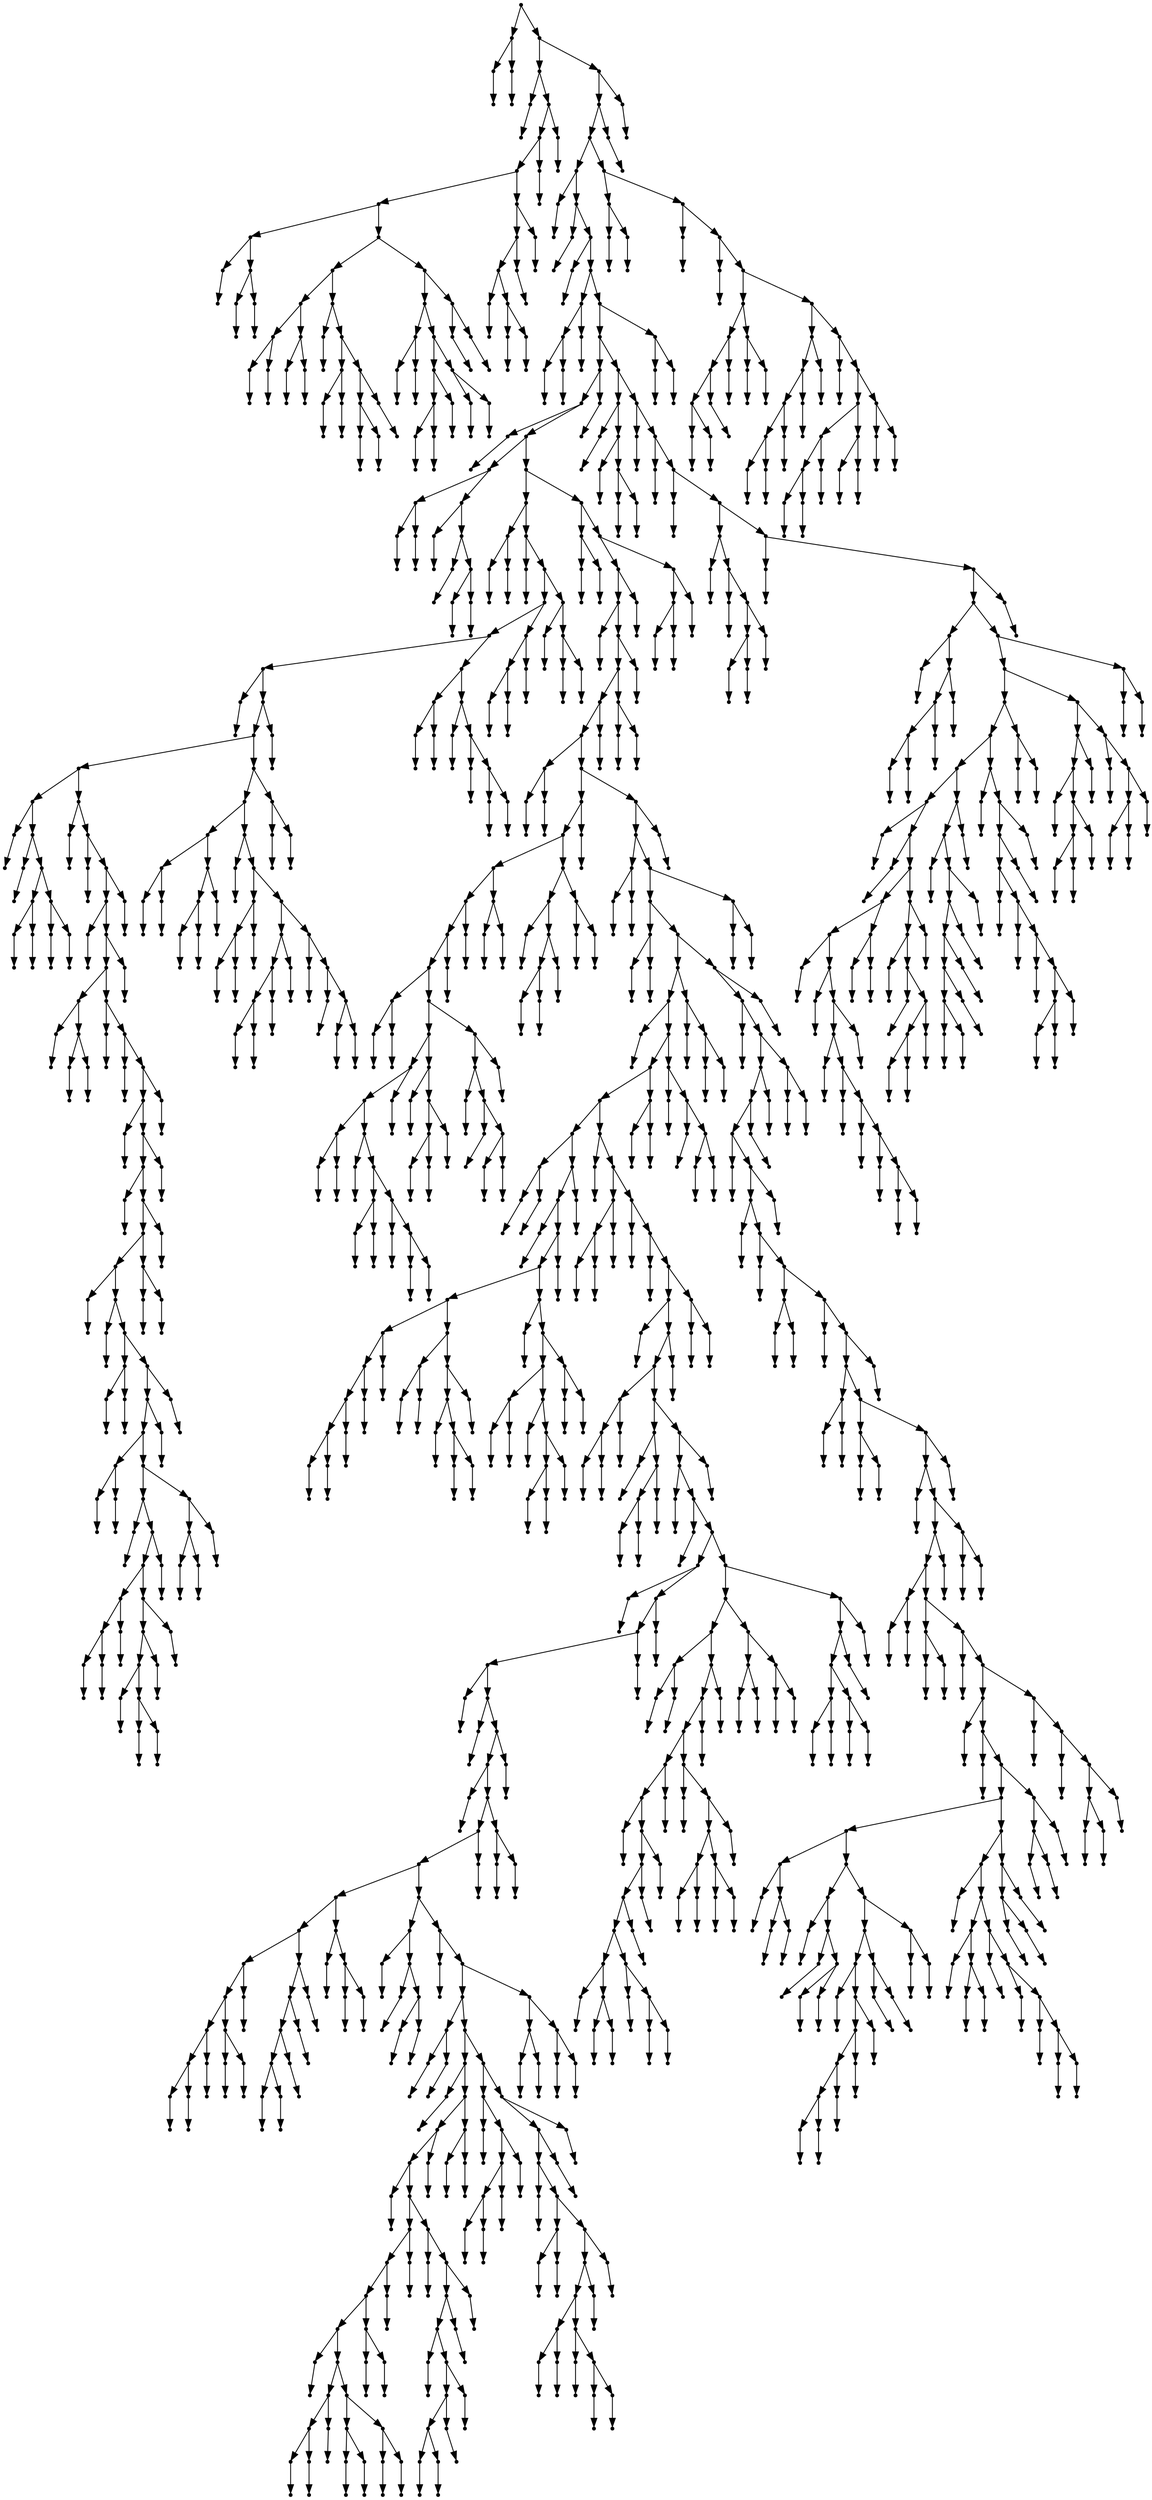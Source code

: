 digraph {
  1504 [shape=point];
  4 [shape=point];
  1 [shape=point];
  0 [shape=point];
  3 [shape=point];
  2 [shape=point];
  1503 [shape=point];
  93 [shape=point];
  6 [shape=point];
  5 [shape=point];
  92 [shape=point];
  89 [shape=point];
  86 [shape=point];
  71 [shape=point];
  14 [shape=point];
  8 [shape=point];
  7 [shape=point];
  13 [shape=point];
  10 [shape=point];
  9 [shape=point];
  12 [shape=point];
  11 [shape=point];
  70 [shape=point];
  43 [shape=point];
  25 [shape=point];
  19 [shape=point];
  16 [shape=point];
  15 [shape=point];
  18 [shape=point];
  17 [shape=point];
  24 [shape=point];
  21 [shape=point];
  20 [shape=point];
  23 [shape=point];
  22 [shape=point];
  42 [shape=point];
  27 [shape=point];
  26 [shape=point];
  41 [shape=point];
  32 [shape=point];
  29 [shape=point];
  28 [shape=point];
  31 [shape=point];
  30 [shape=point];
  40 [shape=point];
  37 [shape=point];
  34 [shape=point];
  33 [shape=point];
  36 [shape=point];
  35 [shape=point];
  39 [shape=point];
  38 [shape=point];
  69 [shape=point];
  63 [shape=point];
  48 [shape=point];
  45 [shape=point];
  44 [shape=point];
  47 [shape=point];
  46 [shape=point];
  62 [shape=point];
  56 [shape=point];
  53 [shape=point];
  50 [shape=point];
  49 [shape=point];
  52 [shape=point];
  51 [shape=point];
  55 [shape=point];
  54 [shape=point];
  61 [shape=point];
  58 [shape=point];
  57 [shape=point];
  60 [shape=point];
  59 [shape=point];
  68 [shape=point];
  65 [shape=point];
  64 [shape=point];
  67 [shape=point];
  66 [shape=point];
  85 [shape=point];
  82 [shape=point];
  79 [shape=point];
  73 [shape=point];
  72 [shape=point];
  78 [shape=point];
  75 [shape=point];
  74 [shape=point];
  77 [shape=point];
  76 [shape=point];
  81 [shape=point];
  80 [shape=point];
  84 [shape=point];
  83 [shape=point];
  88 [shape=point];
  87 [shape=point];
  91 [shape=point];
  90 [shape=point];
  1502 [shape=point];
  1499 [shape=point];
  1496 [shape=point];
  1427 [shape=point];
  95 [shape=point];
  94 [shape=point];
  1426 [shape=point];
  97 [shape=point];
  96 [shape=point];
  1425 [shape=point];
  99 [shape=point];
  98 [shape=point];
  1424 [shape=point];
  107 [shape=point];
  104 [shape=point];
  101 [shape=point];
  100 [shape=point];
  103 [shape=point];
  102 [shape=point];
  106 [shape=point];
  105 [shape=point];
  1423 [shape=point];
  1417 [shape=point];
  1213 [shape=point];
  1210 [shape=point];
  109 [shape=point];
  108 [shape=point];
  1209 [shape=point];
  126 [shape=point];
  114 [shape=point];
  111 [shape=point];
  110 [shape=point];
  113 [shape=point];
  112 [shape=point];
  125 [shape=point];
  116 [shape=point];
  115 [shape=point];
  124 [shape=point];
  118 [shape=point];
  117 [shape=point];
  123 [shape=point];
  120 [shape=point];
  119 [shape=point];
  122 [shape=point];
  121 [shape=point];
  1208 [shape=point];
  365 [shape=point];
  131 [shape=point];
  128 [shape=point];
  127 [shape=point];
  130 [shape=point];
  129 [shape=point];
  364 [shape=point];
  133 [shape=point];
  132 [shape=point];
  363 [shape=point];
  354 [shape=point];
  345 [shape=point];
  327 [shape=point];
  135 [shape=point];
  134 [shape=point];
  326 [shape=point];
  323 [shape=point];
  266 [shape=point];
  152 [shape=point];
  137 [shape=point];
  136 [shape=point];
  151 [shape=point];
  139 [shape=point];
  138 [shape=point];
  150 [shape=point];
  144 [shape=point];
  141 [shape=point];
  140 [shape=point];
  143 [shape=point];
  142 [shape=point];
  149 [shape=point];
  146 [shape=point];
  145 [shape=point];
  148 [shape=point];
  147 [shape=point];
  265 [shape=point];
  154 [shape=point];
  153 [shape=point];
  264 [shape=point];
  156 [shape=point];
  155 [shape=point];
  263 [shape=point];
  260 [shape=point];
  158 [shape=point];
  157 [shape=point];
  259 [shape=point];
  256 [shape=point];
  166 [shape=point];
  160 [shape=point];
  159 [shape=point];
  165 [shape=point];
  162 [shape=point];
  161 [shape=point];
  164 [shape=point];
  163 [shape=point];
  255 [shape=point];
  168 [shape=point];
  167 [shape=point];
  254 [shape=point];
  170 [shape=point];
  169 [shape=point];
  253 [shape=point];
  250 [shape=point];
  172 [shape=point];
  171 [shape=point];
  249 [shape=point];
  246 [shape=point];
  174 [shape=point];
  173 [shape=point];
  245 [shape=point];
  242 [shape=point];
  236 [shape=point];
  176 [shape=point];
  175 [shape=point];
  235 [shape=point];
  178 [shape=point];
  177 [shape=point];
  234 [shape=point];
  183 [shape=point];
  180 [shape=point];
  179 [shape=point];
  182 [shape=point];
  181 [shape=point];
  233 [shape=point];
  230 [shape=point];
  227 [shape=point];
  188 [shape=point];
  185 [shape=point];
  184 [shape=point];
  187 [shape=point];
  186 [shape=point];
  226 [shape=point];
  217 [shape=point];
  190 [shape=point];
  189 [shape=point];
  216 [shape=point];
  213 [shape=point];
  198 [shape=point];
  195 [shape=point];
  192 [shape=point];
  191 [shape=point];
  194 [shape=point];
  193 [shape=point];
  197 [shape=point];
  196 [shape=point];
  212 [shape=point];
  209 [shape=point];
  206 [shape=point];
  200 [shape=point];
  199 [shape=point];
  205 [shape=point];
  202 [shape=point];
  201 [shape=point];
  204 [shape=point];
  203 [shape=point];
  208 [shape=point];
  207 [shape=point];
  211 [shape=point];
  210 [shape=point];
  215 [shape=point];
  214 [shape=point];
  225 [shape=point];
  222 [shape=point];
  219 [shape=point];
  218 [shape=point];
  221 [shape=point];
  220 [shape=point];
  224 [shape=point];
  223 [shape=point];
  229 [shape=point];
  228 [shape=point];
  232 [shape=point];
  231 [shape=point];
  241 [shape=point];
  238 [shape=point];
  237 [shape=point];
  240 [shape=point];
  239 [shape=point];
  244 [shape=point];
  243 [shape=point];
  248 [shape=point];
  247 [shape=point];
  252 [shape=point];
  251 [shape=point];
  258 [shape=point];
  257 [shape=point];
  262 [shape=point];
  261 [shape=point];
  322 [shape=point];
  316 [shape=point];
  280 [shape=point];
  271 [shape=point];
  268 [shape=point];
  267 [shape=point];
  270 [shape=point];
  269 [shape=point];
  279 [shape=point];
  276 [shape=point];
  273 [shape=point];
  272 [shape=point];
  275 [shape=point];
  274 [shape=point];
  278 [shape=point];
  277 [shape=point];
  315 [shape=point];
  282 [shape=point];
  281 [shape=point];
  314 [shape=point];
  290 [shape=point];
  287 [shape=point];
  284 [shape=point];
  283 [shape=point];
  286 [shape=point];
  285 [shape=point];
  289 [shape=point];
  288 [shape=point];
  313 [shape=point];
  301 [shape=point];
  298 [shape=point];
  295 [shape=point];
  292 [shape=point];
  291 [shape=point];
  294 [shape=point];
  293 [shape=point];
  297 [shape=point];
  296 [shape=point];
  300 [shape=point];
  299 [shape=point];
  312 [shape=point];
  303 [shape=point];
  302 [shape=point];
  311 [shape=point];
  305 [shape=point];
  304 [shape=point];
  310 [shape=point];
  307 [shape=point];
  306 [shape=point];
  309 [shape=point];
  308 [shape=point];
  321 [shape=point];
  318 [shape=point];
  317 [shape=point];
  320 [shape=point];
  319 [shape=point];
  325 [shape=point];
  324 [shape=point];
  344 [shape=point];
  332 [shape=point];
  329 [shape=point];
  328 [shape=point];
  331 [shape=point];
  330 [shape=point];
  343 [shape=point];
  334 [shape=point];
  333 [shape=point];
  342 [shape=point];
  336 [shape=point];
  335 [shape=point];
  341 [shape=point];
  338 [shape=point];
  337 [shape=point];
  340 [shape=point];
  339 [shape=point];
  353 [shape=point];
  350 [shape=point];
  347 [shape=point];
  346 [shape=point];
  349 [shape=point];
  348 [shape=point];
  352 [shape=point];
  351 [shape=point];
  362 [shape=point];
  356 [shape=point];
  355 [shape=point];
  361 [shape=point];
  358 [shape=point];
  357 [shape=point];
  360 [shape=point];
  359 [shape=point];
  1207 [shape=point];
  370 [shape=point];
  367 [shape=point];
  366 [shape=point];
  369 [shape=point];
  368 [shape=point];
  1206 [shape=point];
  1197 [shape=point];
  1194 [shape=point];
  372 [shape=point];
  371 [shape=point];
  1193 [shape=point];
  1190 [shape=point];
  1184 [shape=point];
  1181 [shape=point];
  377 [shape=point];
  374 [shape=point];
  373 [shape=point];
  376 [shape=point];
  375 [shape=point];
  1180 [shape=point];
  469 [shape=point];
  466 [shape=point];
  448 [shape=point];
  442 [shape=point];
  439 [shape=point];
  436 [shape=point];
  382 [shape=point];
  379 [shape=point];
  378 [shape=point];
  381 [shape=point];
  380 [shape=point];
  435 [shape=point];
  420 [shape=point];
  408 [shape=point];
  405 [shape=point];
  387 [shape=point];
  384 [shape=point];
  383 [shape=point];
  386 [shape=point];
  385 [shape=point];
  404 [shape=point];
  389 [shape=point];
  388 [shape=point];
  403 [shape=point];
  394 [shape=point];
  391 [shape=point];
  390 [shape=point];
  393 [shape=point];
  392 [shape=point];
  402 [shape=point];
  396 [shape=point];
  395 [shape=point];
  401 [shape=point];
  398 [shape=point];
  397 [shape=point];
  400 [shape=point];
  399 [shape=point];
  407 [shape=point];
  406 [shape=point];
  419 [shape=point];
  410 [shape=point];
  409 [shape=point];
  418 [shape=point];
  415 [shape=point];
  412 [shape=point];
  411 [shape=point];
  414 [shape=point];
  413 [shape=point];
  417 [shape=point];
  416 [shape=point];
  434 [shape=point];
  431 [shape=point];
  422 [shape=point];
  421 [shape=point];
  430 [shape=point];
  424 [shape=point];
  423 [shape=point];
  429 [shape=point];
  426 [shape=point];
  425 [shape=point];
  428 [shape=point];
  427 [shape=point];
  433 [shape=point];
  432 [shape=point];
  438 [shape=point];
  437 [shape=point];
  441 [shape=point];
  440 [shape=point];
  447 [shape=point];
  444 [shape=point];
  443 [shape=point];
  446 [shape=point];
  445 [shape=point];
  465 [shape=point];
  459 [shape=point];
  450 [shape=point];
  449 [shape=point];
  458 [shape=point];
  455 [shape=point];
  452 [shape=point];
  451 [shape=point];
  454 [shape=point];
  453 [shape=point];
  457 [shape=point];
  456 [shape=point];
  464 [shape=point];
  461 [shape=point];
  460 [shape=point];
  463 [shape=point];
  462 [shape=point];
  468 [shape=point];
  467 [shape=point];
  1179 [shape=point];
  1176 [shape=point];
  474 [shape=point];
  471 [shape=point];
  470 [shape=point];
  473 [shape=point];
  472 [shape=point];
  1175 [shape=point];
  1169 [shape=point];
  479 [shape=point];
  476 [shape=point];
  475 [shape=point];
  478 [shape=point];
  477 [shape=point];
  1168 [shape=point];
  967 [shape=point];
  958 [shape=point];
  481 [shape=point];
  480 [shape=point];
  957 [shape=point];
  945 [shape=point];
  939 [shape=point];
  555 [shape=point];
  486 [shape=point];
  483 [shape=point];
  482 [shape=point];
  485 [shape=point];
  484 [shape=point];
  554 [shape=point];
  551 [shape=point];
  488 [shape=point];
  487 [shape=point];
  550 [shape=point];
  547 [shape=point];
  520 [shape=point];
  502 [shape=point];
  499 [shape=point];
  496 [shape=point];
  493 [shape=point];
  490 [shape=point];
  489 [shape=point];
  492 [shape=point];
  491 [shape=point];
  495 [shape=point];
  494 [shape=point];
  498 [shape=point];
  497 [shape=point];
  501 [shape=point];
  500 [shape=point];
  519 [shape=point];
  507 [shape=point];
  504 [shape=point];
  503 [shape=point];
  506 [shape=point];
  505 [shape=point];
  518 [shape=point];
  515 [shape=point];
  509 [shape=point];
  508 [shape=point];
  514 [shape=point];
  511 [shape=point];
  510 [shape=point];
  513 [shape=point];
  512 [shape=point];
  517 [shape=point];
  516 [shape=point];
  546 [shape=point];
  522 [shape=point];
  521 [shape=point];
  545 [shape=point];
  539 [shape=point];
  527 [shape=point];
  524 [shape=point];
  523 [shape=point];
  526 [shape=point];
  525 [shape=point];
  538 [shape=point];
  529 [shape=point];
  528 [shape=point];
  537 [shape=point];
  534 [shape=point];
  531 [shape=point];
  530 [shape=point];
  533 [shape=point];
  532 [shape=point];
  536 [shape=point];
  535 [shape=point];
  544 [shape=point];
  541 [shape=point];
  540 [shape=point];
  543 [shape=point];
  542 [shape=point];
  549 [shape=point];
  548 [shape=point];
  553 [shape=point];
  552 [shape=point];
  938 [shape=point];
  557 [shape=point];
  556 [shape=point];
  937 [shape=point];
  565 [shape=point];
  562 [shape=point];
  559 [shape=point];
  558 [shape=point];
  561 [shape=point];
  560 [shape=point];
  564 [shape=point];
  563 [shape=point];
  936 [shape=point];
  567 [shape=point];
  566 [shape=point];
  935 [shape=point];
  569 [shape=point];
  568 [shape=point];
  934 [shape=point];
  928 [shape=point];
  571 [shape=point];
  570 [shape=point];
  927 [shape=point];
  924 [shape=point];
  579 [shape=point];
  576 [shape=point];
  573 [shape=point];
  572 [shape=point];
  575 [shape=point];
  574 [shape=point];
  578 [shape=point];
  577 [shape=point];
  923 [shape=point];
  590 [shape=point];
  581 [shape=point];
  580 [shape=point];
  589 [shape=point];
  586 [shape=point];
  583 [shape=point];
  582 [shape=point];
  585 [shape=point];
  584 [shape=point];
  588 [shape=point];
  587 [shape=point];
  922 [shape=point];
  919 [shape=point];
  592 [shape=point];
  591 [shape=point];
  918 [shape=point];
  594 [shape=point];
  593 [shape=point];
  917 [shape=point];
  824 [shape=point];
  596 [shape=point];
  595 [shape=point];
  823 [shape=point];
  820 [shape=point];
  817 [shape=point];
  598 [shape=point];
  597 [shape=point];
  816 [shape=point];
  600 [shape=point];
  599 [shape=point];
  815 [shape=point];
  812 [shape=point];
  602 [shape=point];
  601 [shape=point];
  811 [shape=point];
  805 [shape=point];
  802 [shape=point];
  643 [shape=point];
  634 [shape=point];
  619 [shape=point];
  616 [shape=point];
  610 [shape=point];
  607 [shape=point];
  604 [shape=point];
  603 [shape=point];
  606 [shape=point];
  605 [shape=point];
  609 [shape=point];
  608 [shape=point];
  615 [shape=point];
  612 [shape=point];
  611 [shape=point];
  614 [shape=point];
  613 [shape=point];
  618 [shape=point];
  617 [shape=point];
  633 [shape=point];
  630 [shape=point];
  627 [shape=point];
  624 [shape=point];
  621 [shape=point];
  620 [shape=point];
  623 [shape=point];
  622 [shape=point];
  626 [shape=point];
  625 [shape=point];
  629 [shape=point];
  628 [shape=point];
  632 [shape=point];
  631 [shape=point];
  642 [shape=point];
  636 [shape=point];
  635 [shape=point];
  641 [shape=point];
  638 [shape=point];
  637 [shape=point];
  640 [shape=point];
  639 [shape=point];
  801 [shape=point];
  654 [shape=point];
  645 [shape=point];
  644 [shape=point];
  653 [shape=point];
  647 [shape=point];
  646 [shape=point];
  652 [shape=point];
  649 [shape=point];
  648 [shape=point];
  651 [shape=point];
  650 [shape=point];
  800 [shape=point];
  656 [shape=point];
  655 [shape=point];
  799 [shape=point];
  787 [shape=point];
  661 [shape=point];
  658 [shape=point];
  657 [shape=point];
  660 [shape=point];
  659 [shape=point];
  786 [shape=point];
  735 [shape=point];
  663 [shape=point];
  662 [shape=point];
  734 [shape=point];
  728 [shape=point];
  725 [shape=point];
  665 [shape=point];
  664 [shape=point];
  724 [shape=point];
  700 [shape=point];
  697 [shape=point];
  694 [shape=point];
  688 [shape=point];
  667 [shape=point];
  666 [shape=point];
  687 [shape=point];
  675 [shape=point];
  672 [shape=point];
  669 [shape=point];
  668 [shape=point];
  671 [shape=point];
  670 [shape=point];
  674 [shape=point];
  673 [shape=point];
  686 [shape=point];
  680 [shape=point];
  677 [shape=point];
  676 [shape=point];
  679 [shape=point];
  678 [shape=point];
  685 [shape=point];
  682 [shape=point];
  681 [shape=point];
  684 [shape=point];
  683 [shape=point];
  693 [shape=point];
  690 [shape=point];
  689 [shape=point];
  692 [shape=point];
  691 [shape=point];
  696 [shape=point];
  695 [shape=point];
  699 [shape=point];
  698 [shape=point];
  723 [shape=point];
  702 [shape=point];
  701 [shape=point];
  722 [shape=point];
  719 [shape=point];
  716 [shape=point];
  704 [shape=point];
  703 [shape=point];
  715 [shape=point];
  712 [shape=point];
  709 [shape=point];
  706 [shape=point];
  705 [shape=point];
  708 [shape=point];
  707 [shape=point];
  711 [shape=point];
  710 [shape=point];
  714 [shape=point];
  713 [shape=point];
  718 [shape=point];
  717 [shape=point];
  721 [shape=point];
  720 [shape=point];
  727 [shape=point];
  726 [shape=point];
  733 [shape=point];
  730 [shape=point];
  729 [shape=point];
  732 [shape=point];
  731 [shape=point];
  785 [shape=point];
  749 [shape=point];
  737 [shape=point];
  736 [shape=point];
  748 [shape=point];
  745 [shape=point];
  742 [shape=point];
  739 [shape=point];
  738 [shape=point];
  741 [shape=point];
  740 [shape=point];
  744 [shape=point];
  743 [shape=point];
  747 [shape=point];
  746 [shape=point];
  784 [shape=point];
  781 [shape=point];
  778 [shape=point];
  751 [shape=point];
  750 [shape=point];
  777 [shape=point];
  756 [shape=point];
  753 [shape=point];
  752 [shape=point];
  755 [shape=point];
  754 [shape=point];
  776 [shape=point];
  773 [shape=point];
  770 [shape=point];
  761 [shape=point];
  758 [shape=point];
  757 [shape=point];
  760 [shape=point];
  759 [shape=point];
  769 [shape=point];
  763 [shape=point];
  762 [shape=point];
  768 [shape=point];
  765 [shape=point];
  764 [shape=point];
  767 [shape=point];
  766 [shape=point];
  772 [shape=point];
  771 [shape=point];
  775 [shape=point];
  774 [shape=point];
  780 [shape=point];
  779 [shape=point];
  783 [shape=point];
  782 [shape=point];
  798 [shape=point];
  792 [shape=point];
  789 [shape=point];
  788 [shape=point];
  791 [shape=point];
  790 [shape=point];
  797 [shape=point];
  794 [shape=point];
  793 [shape=point];
  796 [shape=point];
  795 [shape=point];
  804 [shape=point];
  803 [shape=point];
  810 [shape=point];
  807 [shape=point];
  806 [shape=point];
  809 [shape=point];
  808 [shape=point];
  814 [shape=point];
  813 [shape=point];
  819 [shape=point];
  818 [shape=point];
  822 [shape=point];
  821 [shape=point];
  916 [shape=point];
  898 [shape=point];
  886 [shape=point];
  829 [shape=point];
  826 [shape=point];
  825 [shape=point];
  828 [shape=point];
  827 [shape=point];
  885 [shape=point];
  882 [shape=point];
  879 [shape=point];
  861 [shape=point];
  858 [shape=point];
  831 [shape=point];
  830 [shape=point];
  857 [shape=point];
  854 [shape=point];
  851 [shape=point];
  848 [shape=point];
  839 [shape=point];
  833 [shape=point];
  832 [shape=point];
  838 [shape=point];
  835 [shape=point];
  834 [shape=point];
  837 [shape=point];
  836 [shape=point];
  847 [shape=point];
  841 [shape=point];
  840 [shape=point];
  846 [shape=point];
  843 [shape=point];
  842 [shape=point];
  845 [shape=point];
  844 [shape=point];
  850 [shape=point];
  849 [shape=point];
  853 [shape=point];
  852 [shape=point];
  856 [shape=point];
  855 [shape=point];
  860 [shape=point];
  859 [shape=point];
  878 [shape=point];
  863 [shape=point];
  862 [shape=point];
  877 [shape=point];
  874 [shape=point];
  868 [shape=point];
  865 [shape=point];
  864 [shape=point];
  867 [shape=point];
  866 [shape=point];
  873 [shape=point];
  870 [shape=point];
  869 [shape=point];
  872 [shape=point];
  871 [shape=point];
  876 [shape=point];
  875 [shape=point];
  881 [shape=point];
  880 [shape=point];
  884 [shape=point];
  883 [shape=point];
  897 [shape=point];
  891 [shape=point];
  888 [shape=point];
  887 [shape=point];
  890 [shape=point];
  889 [shape=point];
  896 [shape=point];
  893 [shape=point];
  892 [shape=point];
  895 [shape=point];
  894 [shape=point];
  915 [shape=point];
  912 [shape=point];
  909 [shape=point];
  903 [shape=point];
  900 [shape=point];
  899 [shape=point];
  902 [shape=point];
  901 [shape=point];
  908 [shape=point];
  905 [shape=point];
  904 [shape=point];
  907 [shape=point];
  906 [shape=point];
  911 [shape=point];
  910 [shape=point];
  914 [shape=point];
  913 [shape=point];
  921 [shape=point];
  920 [shape=point];
  926 [shape=point];
  925 [shape=point];
  933 [shape=point];
  930 [shape=point];
  929 [shape=point];
  932 [shape=point];
  931 [shape=point];
  944 [shape=point];
  941 [shape=point];
  940 [shape=point];
  943 [shape=point];
  942 [shape=point];
  956 [shape=point];
  947 [shape=point];
  946 [shape=point];
  955 [shape=point];
  949 [shape=point];
  948 [shape=point];
  954 [shape=point];
  951 [shape=point];
  950 [shape=point];
  953 [shape=point];
  952 [shape=point];
  966 [shape=point];
  960 [shape=point];
  959 [shape=point];
  965 [shape=point];
  962 [shape=point];
  961 [shape=point];
  964 [shape=point];
  963 [shape=point];
  1167 [shape=point];
  1164 [shape=point];
  969 [shape=point];
  968 [shape=point];
  1163 [shape=point];
  1157 [shape=point];
  1154 [shape=point];
  1151 [shape=point];
  971 [shape=point];
  970 [shape=point];
  1150 [shape=point];
  1147 [shape=point];
  973 [shape=point];
  972 [shape=point];
  1146 [shape=point];
  975 [shape=point];
  974 [shape=point];
  1145 [shape=point];
  980 [shape=point];
  977 [shape=point];
  976 [shape=point];
  979 [shape=point];
  978 [shape=point];
  1144 [shape=point];
  982 [shape=point];
  981 [shape=point];
  1143 [shape=point];
  1140 [shape=point];
  987 [shape=point];
  984 [shape=point];
  983 [shape=point];
  986 [shape=point];
  985 [shape=point];
  1139 [shape=point];
  992 [shape=point];
  989 [shape=point];
  988 [shape=point];
  991 [shape=point];
  990 [shape=point];
  1138 [shape=point];
  1135 [shape=point];
  994 [shape=point];
  993 [shape=point];
  1134 [shape=point];
  1128 [shape=point];
  1125 [shape=point];
  999 [shape=point];
  996 [shape=point];
  995 [shape=point];
  998 [shape=point];
  997 [shape=point];
  1124 [shape=point];
  1004 [shape=point];
  1001 [shape=point];
  1000 [shape=point];
  1003 [shape=point];
  1002 [shape=point];
  1123 [shape=point];
  1006 [shape=point];
  1005 [shape=point];
  1122 [shape=point];
  1107 [shape=point];
  1008 [shape=point];
  1007 [shape=point];
  1106 [shape=point];
  1010 [shape=point];
  1009 [shape=point];
  1105 [shape=point];
  1096 [shape=point];
  1060 [shape=point];
  1018 [shape=point];
  1012 [shape=point];
  1011 [shape=point];
  1017 [shape=point];
  1014 [shape=point];
  1013 [shape=point];
  1016 [shape=point];
  1015 [shape=point];
  1059 [shape=point];
  1029 [shape=point];
  1020 [shape=point];
  1019 [shape=point];
  1028 [shape=point];
  1022 [shape=point];
  1021 [shape=point];
  1027 [shape=point];
  1024 [shape=point];
  1023 [shape=point];
  1026 [shape=point];
  1025 [shape=point];
  1058 [shape=point];
  1052 [shape=point];
  1046 [shape=point];
  1031 [shape=point];
  1030 [shape=point];
  1045 [shape=point];
  1042 [shape=point];
  1039 [shape=point];
  1036 [shape=point];
  1033 [shape=point];
  1032 [shape=point];
  1035 [shape=point];
  1034 [shape=point];
  1038 [shape=point];
  1037 [shape=point];
  1041 [shape=point];
  1040 [shape=point];
  1044 [shape=point];
  1043 [shape=point];
  1051 [shape=point];
  1048 [shape=point];
  1047 [shape=point];
  1050 [shape=point];
  1049 [shape=point];
  1057 [shape=point];
  1054 [shape=point];
  1053 [shape=point];
  1056 [shape=point];
  1055 [shape=point];
  1095 [shape=point];
  1086 [shape=point];
  1062 [shape=point];
  1061 [shape=point];
  1085 [shape=point];
  1070 [shape=point];
  1064 [shape=point];
  1063 [shape=point];
  1069 [shape=point];
  1066 [shape=point];
  1065 [shape=point];
  1068 [shape=point];
  1067 [shape=point];
  1084 [shape=point];
  1072 [shape=point];
  1071 [shape=point];
  1083 [shape=point];
  1074 [shape=point];
  1073 [shape=point];
  1082 [shape=point];
  1076 [shape=point];
  1075 [shape=point];
  1081 [shape=point];
  1078 [shape=point];
  1077 [shape=point];
  1080 [shape=point];
  1079 [shape=point];
  1094 [shape=point];
  1091 [shape=point];
  1088 [shape=point];
  1087 [shape=point];
  1090 [shape=point];
  1089 [shape=point];
  1093 [shape=point];
  1092 [shape=point];
  1104 [shape=point];
  1101 [shape=point];
  1098 [shape=point];
  1097 [shape=point];
  1100 [shape=point];
  1099 [shape=point];
  1103 [shape=point];
  1102 [shape=point];
  1121 [shape=point];
  1109 [shape=point];
  1108 [shape=point];
  1120 [shape=point];
  1111 [shape=point];
  1110 [shape=point];
  1119 [shape=point];
  1116 [shape=point];
  1113 [shape=point];
  1112 [shape=point];
  1115 [shape=point];
  1114 [shape=point];
  1118 [shape=point];
  1117 [shape=point];
  1127 [shape=point];
  1126 [shape=point];
  1133 [shape=point];
  1130 [shape=point];
  1129 [shape=point];
  1132 [shape=point];
  1131 [shape=point];
  1137 [shape=point];
  1136 [shape=point];
  1142 [shape=point];
  1141 [shape=point];
  1149 [shape=point];
  1148 [shape=point];
  1153 [shape=point];
  1152 [shape=point];
  1156 [shape=point];
  1155 [shape=point];
  1162 [shape=point];
  1159 [shape=point];
  1158 [shape=point];
  1161 [shape=point];
  1160 [shape=point];
  1166 [shape=point];
  1165 [shape=point];
  1174 [shape=point];
  1171 [shape=point];
  1170 [shape=point];
  1173 [shape=point];
  1172 [shape=point];
  1178 [shape=point];
  1177 [shape=point];
  1183 [shape=point];
  1182 [shape=point];
  1189 [shape=point];
  1186 [shape=point];
  1185 [shape=point];
  1188 [shape=point];
  1187 [shape=point];
  1192 [shape=point];
  1191 [shape=point];
  1196 [shape=point];
  1195 [shape=point];
  1205 [shape=point];
  1202 [shape=point];
  1199 [shape=point];
  1198 [shape=point];
  1201 [shape=point];
  1200 [shape=point];
  1204 [shape=point];
  1203 [shape=point];
  1212 [shape=point];
  1211 [shape=point];
  1416 [shape=point];
  1224 [shape=point];
  1215 [shape=point];
  1214 [shape=point];
  1223 [shape=point];
  1217 [shape=point];
  1216 [shape=point];
  1222 [shape=point];
  1219 [shape=point];
  1218 [shape=point];
  1221 [shape=point];
  1220 [shape=point];
  1415 [shape=point];
  1226 [shape=point];
  1225 [shape=point];
  1414 [shape=point];
  1228 [shape=point];
  1227 [shape=point];
  1413 [shape=point];
  1230 [shape=point];
  1229 [shape=point];
  1412 [shape=point];
  1244 [shape=point];
  1232 [shape=point];
  1231 [shape=point];
  1243 [shape=point];
  1234 [shape=point];
  1233 [shape=point];
  1242 [shape=point];
  1239 [shape=point];
  1236 [shape=point];
  1235 [shape=point];
  1238 [shape=point];
  1237 [shape=point];
  1241 [shape=point];
  1240 [shape=point];
  1411 [shape=point];
  1246 [shape=point];
  1245 [shape=point];
  1410 [shape=point];
  1407 [shape=point];
  1260 [shape=point];
  1248 [shape=point];
  1247 [shape=point];
  1259 [shape=point];
  1256 [shape=point];
  1253 [shape=point];
  1250 [shape=point];
  1249 [shape=point];
  1252 [shape=point];
  1251 [shape=point];
  1255 [shape=point];
  1254 [shape=point];
  1258 [shape=point];
  1257 [shape=point];
  1406 [shape=point];
  1400 [shape=point];
  1373 [shape=point];
  1367 [shape=point];
  1340 [shape=point];
  1316 [shape=point];
  1262 [shape=point];
  1261 [shape=point];
  1315 [shape=point];
  1264 [shape=point];
  1263 [shape=point];
  1314 [shape=point];
  1296 [shape=point];
  1290 [shape=point];
  1266 [shape=point];
  1265 [shape=point];
  1289 [shape=point];
  1268 [shape=point];
  1267 [shape=point];
  1288 [shape=point];
  1285 [shape=point];
  1270 [shape=point];
  1269 [shape=point];
  1284 [shape=point];
  1272 [shape=point];
  1271 [shape=point];
  1283 [shape=point];
  1274 [shape=point];
  1273 [shape=point];
  1282 [shape=point];
  1276 [shape=point];
  1275 [shape=point];
  1281 [shape=point];
  1278 [shape=point];
  1277 [shape=point];
  1280 [shape=point];
  1279 [shape=point];
  1287 [shape=point];
  1286 [shape=point];
  1295 [shape=point];
  1292 [shape=point];
  1291 [shape=point];
  1294 [shape=point];
  1293 [shape=point];
  1313 [shape=point];
  1310 [shape=point];
  1298 [shape=point];
  1297 [shape=point];
  1309 [shape=point];
  1300 [shape=point];
  1299 [shape=point];
  1308 [shape=point];
  1305 [shape=point];
  1302 [shape=point];
  1301 [shape=point];
  1304 [shape=point];
  1303 [shape=point];
  1307 [shape=point];
  1306 [shape=point];
  1312 [shape=point];
  1311 [shape=point];
  1339 [shape=point];
  1336 [shape=point];
  1318 [shape=point];
  1317 [shape=point];
  1335 [shape=point];
  1332 [shape=point];
  1329 [shape=point];
  1326 [shape=point];
  1323 [shape=point];
  1320 [shape=point];
  1319 [shape=point];
  1322 [shape=point];
  1321 [shape=point];
  1325 [shape=point];
  1324 [shape=point];
  1328 [shape=point];
  1327 [shape=point];
  1331 [shape=point];
  1330 [shape=point];
  1334 [shape=point];
  1333 [shape=point];
  1338 [shape=point];
  1337 [shape=point];
  1366 [shape=point];
  1342 [shape=point];
  1341 [shape=point];
  1365 [shape=point];
  1362 [shape=point];
  1359 [shape=point];
  1344 [shape=point];
  1343 [shape=point];
  1358 [shape=point];
  1346 [shape=point];
  1345 [shape=point];
  1357 [shape=point];
  1348 [shape=point];
  1347 [shape=point];
  1356 [shape=point];
  1353 [shape=point];
  1350 [shape=point];
  1349 [shape=point];
  1352 [shape=point];
  1351 [shape=point];
  1355 [shape=point];
  1354 [shape=point];
  1361 [shape=point];
  1360 [shape=point];
  1364 [shape=point];
  1363 [shape=point];
  1372 [shape=point];
  1369 [shape=point];
  1368 [shape=point];
  1371 [shape=point];
  1370 [shape=point];
  1399 [shape=point];
  1387 [shape=point];
  1384 [shape=point];
  1375 [shape=point];
  1374 [shape=point];
  1383 [shape=point];
  1380 [shape=point];
  1377 [shape=point];
  1376 [shape=point];
  1379 [shape=point];
  1378 [shape=point];
  1382 [shape=point];
  1381 [shape=point];
  1386 [shape=point];
  1385 [shape=point];
  1398 [shape=point];
  1389 [shape=point];
  1388 [shape=point];
  1397 [shape=point];
  1394 [shape=point];
  1391 [shape=point];
  1390 [shape=point];
  1393 [shape=point];
  1392 [shape=point];
  1396 [shape=point];
  1395 [shape=point];
  1405 [shape=point];
  1402 [shape=point];
  1401 [shape=point];
  1404 [shape=point];
  1403 [shape=point];
  1409 [shape=point];
  1408 [shape=point];
  1422 [shape=point];
  1419 [shape=point];
  1418 [shape=point];
  1421 [shape=point];
  1420 [shape=point];
  1495 [shape=point];
  1432 [shape=point];
  1429 [shape=point];
  1428 [shape=point];
  1431 [shape=point];
  1430 [shape=point];
  1494 [shape=point];
  1434 [shape=point];
  1433 [shape=point];
  1493 [shape=point];
  1436 [shape=point];
  1435 [shape=point];
  1492 [shape=point];
  1453 [shape=point];
  1447 [shape=point];
  1444 [shape=point];
  1441 [shape=point];
  1438 [shape=point];
  1437 [shape=point];
  1440 [shape=point];
  1439 [shape=point];
  1443 [shape=point];
  1442 [shape=point];
  1446 [shape=point];
  1445 [shape=point];
  1452 [shape=point];
  1449 [shape=point];
  1448 [shape=point];
  1451 [shape=point];
  1450 [shape=point];
  1491 [shape=point];
  1467 [shape=point];
  1464 [shape=point];
  1461 [shape=point];
  1458 [shape=point];
  1455 [shape=point];
  1454 [shape=point];
  1457 [shape=point];
  1456 [shape=point];
  1460 [shape=point];
  1459 [shape=point];
  1463 [shape=point];
  1462 [shape=point];
  1466 [shape=point];
  1465 [shape=point];
  1490 [shape=point];
  1469 [shape=point];
  1468 [shape=point];
  1489 [shape=point];
  1483 [shape=point];
  1477 [shape=point];
  1474 [shape=point];
  1471 [shape=point];
  1470 [shape=point];
  1473 [shape=point];
  1472 [shape=point];
  1476 [shape=point];
  1475 [shape=point];
  1482 [shape=point];
  1479 [shape=point];
  1478 [shape=point];
  1481 [shape=point];
  1480 [shape=point];
  1488 [shape=point];
  1485 [shape=point];
  1484 [shape=point];
  1487 [shape=point];
  1486 [shape=point];
  1498 [shape=point];
  1497 [shape=point];
  1501 [shape=point];
  1500 [shape=point];
1504 -> 4;
4 -> 1;
1 -> 0;
4 -> 3;
3 -> 2;
1504 -> 1503;
1503 -> 93;
93 -> 6;
6 -> 5;
93 -> 92;
92 -> 89;
89 -> 86;
86 -> 71;
71 -> 14;
14 -> 8;
8 -> 7;
14 -> 13;
13 -> 10;
10 -> 9;
13 -> 12;
12 -> 11;
71 -> 70;
70 -> 43;
43 -> 25;
25 -> 19;
19 -> 16;
16 -> 15;
19 -> 18;
18 -> 17;
25 -> 24;
24 -> 21;
21 -> 20;
24 -> 23;
23 -> 22;
43 -> 42;
42 -> 27;
27 -> 26;
42 -> 41;
41 -> 32;
32 -> 29;
29 -> 28;
32 -> 31;
31 -> 30;
41 -> 40;
40 -> 37;
37 -> 34;
34 -> 33;
37 -> 36;
36 -> 35;
40 -> 39;
39 -> 38;
70 -> 69;
69 -> 63;
63 -> 48;
48 -> 45;
45 -> 44;
48 -> 47;
47 -> 46;
63 -> 62;
62 -> 56;
56 -> 53;
53 -> 50;
50 -> 49;
53 -> 52;
52 -> 51;
56 -> 55;
55 -> 54;
62 -> 61;
61 -> 58;
58 -> 57;
61 -> 60;
60 -> 59;
69 -> 68;
68 -> 65;
65 -> 64;
68 -> 67;
67 -> 66;
86 -> 85;
85 -> 82;
82 -> 79;
79 -> 73;
73 -> 72;
79 -> 78;
78 -> 75;
75 -> 74;
78 -> 77;
77 -> 76;
82 -> 81;
81 -> 80;
85 -> 84;
84 -> 83;
89 -> 88;
88 -> 87;
92 -> 91;
91 -> 90;
1503 -> 1502;
1502 -> 1499;
1499 -> 1496;
1496 -> 1427;
1427 -> 95;
95 -> 94;
1427 -> 1426;
1426 -> 97;
97 -> 96;
1426 -> 1425;
1425 -> 99;
99 -> 98;
1425 -> 1424;
1424 -> 107;
107 -> 104;
104 -> 101;
101 -> 100;
104 -> 103;
103 -> 102;
107 -> 106;
106 -> 105;
1424 -> 1423;
1423 -> 1417;
1417 -> 1213;
1213 -> 1210;
1210 -> 109;
109 -> 108;
1210 -> 1209;
1209 -> 126;
126 -> 114;
114 -> 111;
111 -> 110;
114 -> 113;
113 -> 112;
126 -> 125;
125 -> 116;
116 -> 115;
125 -> 124;
124 -> 118;
118 -> 117;
124 -> 123;
123 -> 120;
120 -> 119;
123 -> 122;
122 -> 121;
1209 -> 1208;
1208 -> 365;
365 -> 131;
131 -> 128;
128 -> 127;
131 -> 130;
130 -> 129;
365 -> 364;
364 -> 133;
133 -> 132;
364 -> 363;
363 -> 354;
354 -> 345;
345 -> 327;
327 -> 135;
135 -> 134;
327 -> 326;
326 -> 323;
323 -> 266;
266 -> 152;
152 -> 137;
137 -> 136;
152 -> 151;
151 -> 139;
139 -> 138;
151 -> 150;
150 -> 144;
144 -> 141;
141 -> 140;
144 -> 143;
143 -> 142;
150 -> 149;
149 -> 146;
146 -> 145;
149 -> 148;
148 -> 147;
266 -> 265;
265 -> 154;
154 -> 153;
265 -> 264;
264 -> 156;
156 -> 155;
264 -> 263;
263 -> 260;
260 -> 158;
158 -> 157;
260 -> 259;
259 -> 256;
256 -> 166;
166 -> 160;
160 -> 159;
166 -> 165;
165 -> 162;
162 -> 161;
165 -> 164;
164 -> 163;
256 -> 255;
255 -> 168;
168 -> 167;
255 -> 254;
254 -> 170;
170 -> 169;
254 -> 253;
253 -> 250;
250 -> 172;
172 -> 171;
250 -> 249;
249 -> 246;
246 -> 174;
174 -> 173;
246 -> 245;
245 -> 242;
242 -> 236;
236 -> 176;
176 -> 175;
236 -> 235;
235 -> 178;
178 -> 177;
235 -> 234;
234 -> 183;
183 -> 180;
180 -> 179;
183 -> 182;
182 -> 181;
234 -> 233;
233 -> 230;
230 -> 227;
227 -> 188;
188 -> 185;
185 -> 184;
188 -> 187;
187 -> 186;
227 -> 226;
226 -> 217;
217 -> 190;
190 -> 189;
217 -> 216;
216 -> 213;
213 -> 198;
198 -> 195;
195 -> 192;
192 -> 191;
195 -> 194;
194 -> 193;
198 -> 197;
197 -> 196;
213 -> 212;
212 -> 209;
209 -> 206;
206 -> 200;
200 -> 199;
206 -> 205;
205 -> 202;
202 -> 201;
205 -> 204;
204 -> 203;
209 -> 208;
208 -> 207;
212 -> 211;
211 -> 210;
216 -> 215;
215 -> 214;
226 -> 225;
225 -> 222;
222 -> 219;
219 -> 218;
222 -> 221;
221 -> 220;
225 -> 224;
224 -> 223;
230 -> 229;
229 -> 228;
233 -> 232;
232 -> 231;
242 -> 241;
241 -> 238;
238 -> 237;
241 -> 240;
240 -> 239;
245 -> 244;
244 -> 243;
249 -> 248;
248 -> 247;
253 -> 252;
252 -> 251;
259 -> 258;
258 -> 257;
263 -> 262;
262 -> 261;
323 -> 322;
322 -> 316;
316 -> 280;
280 -> 271;
271 -> 268;
268 -> 267;
271 -> 270;
270 -> 269;
280 -> 279;
279 -> 276;
276 -> 273;
273 -> 272;
276 -> 275;
275 -> 274;
279 -> 278;
278 -> 277;
316 -> 315;
315 -> 282;
282 -> 281;
315 -> 314;
314 -> 290;
290 -> 287;
287 -> 284;
284 -> 283;
287 -> 286;
286 -> 285;
290 -> 289;
289 -> 288;
314 -> 313;
313 -> 301;
301 -> 298;
298 -> 295;
295 -> 292;
292 -> 291;
295 -> 294;
294 -> 293;
298 -> 297;
297 -> 296;
301 -> 300;
300 -> 299;
313 -> 312;
312 -> 303;
303 -> 302;
312 -> 311;
311 -> 305;
305 -> 304;
311 -> 310;
310 -> 307;
307 -> 306;
310 -> 309;
309 -> 308;
322 -> 321;
321 -> 318;
318 -> 317;
321 -> 320;
320 -> 319;
326 -> 325;
325 -> 324;
345 -> 344;
344 -> 332;
332 -> 329;
329 -> 328;
332 -> 331;
331 -> 330;
344 -> 343;
343 -> 334;
334 -> 333;
343 -> 342;
342 -> 336;
336 -> 335;
342 -> 341;
341 -> 338;
338 -> 337;
341 -> 340;
340 -> 339;
354 -> 353;
353 -> 350;
350 -> 347;
347 -> 346;
350 -> 349;
349 -> 348;
353 -> 352;
352 -> 351;
363 -> 362;
362 -> 356;
356 -> 355;
362 -> 361;
361 -> 358;
358 -> 357;
361 -> 360;
360 -> 359;
1208 -> 1207;
1207 -> 370;
370 -> 367;
367 -> 366;
370 -> 369;
369 -> 368;
1207 -> 1206;
1206 -> 1197;
1197 -> 1194;
1194 -> 372;
372 -> 371;
1194 -> 1193;
1193 -> 1190;
1190 -> 1184;
1184 -> 1181;
1181 -> 377;
377 -> 374;
374 -> 373;
377 -> 376;
376 -> 375;
1181 -> 1180;
1180 -> 469;
469 -> 466;
466 -> 448;
448 -> 442;
442 -> 439;
439 -> 436;
436 -> 382;
382 -> 379;
379 -> 378;
382 -> 381;
381 -> 380;
436 -> 435;
435 -> 420;
420 -> 408;
408 -> 405;
405 -> 387;
387 -> 384;
384 -> 383;
387 -> 386;
386 -> 385;
405 -> 404;
404 -> 389;
389 -> 388;
404 -> 403;
403 -> 394;
394 -> 391;
391 -> 390;
394 -> 393;
393 -> 392;
403 -> 402;
402 -> 396;
396 -> 395;
402 -> 401;
401 -> 398;
398 -> 397;
401 -> 400;
400 -> 399;
408 -> 407;
407 -> 406;
420 -> 419;
419 -> 410;
410 -> 409;
419 -> 418;
418 -> 415;
415 -> 412;
412 -> 411;
415 -> 414;
414 -> 413;
418 -> 417;
417 -> 416;
435 -> 434;
434 -> 431;
431 -> 422;
422 -> 421;
431 -> 430;
430 -> 424;
424 -> 423;
430 -> 429;
429 -> 426;
426 -> 425;
429 -> 428;
428 -> 427;
434 -> 433;
433 -> 432;
439 -> 438;
438 -> 437;
442 -> 441;
441 -> 440;
448 -> 447;
447 -> 444;
444 -> 443;
447 -> 446;
446 -> 445;
466 -> 465;
465 -> 459;
459 -> 450;
450 -> 449;
459 -> 458;
458 -> 455;
455 -> 452;
452 -> 451;
455 -> 454;
454 -> 453;
458 -> 457;
457 -> 456;
465 -> 464;
464 -> 461;
461 -> 460;
464 -> 463;
463 -> 462;
469 -> 468;
468 -> 467;
1180 -> 1179;
1179 -> 1176;
1176 -> 474;
474 -> 471;
471 -> 470;
474 -> 473;
473 -> 472;
1176 -> 1175;
1175 -> 1169;
1169 -> 479;
479 -> 476;
476 -> 475;
479 -> 478;
478 -> 477;
1169 -> 1168;
1168 -> 967;
967 -> 958;
958 -> 481;
481 -> 480;
958 -> 957;
957 -> 945;
945 -> 939;
939 -> 555;
555 -> 486;
486 -> 483;
483 -> 482;
486 -> 485;
485 -> 484;
555 -> 554;
554 -> 551;
551 -> 488;
488 -> 487;
551 -> 550;
550 -> 547;
547 -> 520;
520 -> 502;
502 -> 499;
499 -> 496;
496 -> 493;
493 -> 490;
490 -> 489;
493 -> 492;
492 -> 491;
496 -> 495;
495 -> 494;
499 -> 498;
498 -> 497;
502 -> 501;
501 -> 500;
520 -> 519;
519 -> 507;
507 -> 504;
504 -> 503;
507 -> 506;
506 -> 505;
519 -> 518;
518 -> 515;
515 -> 509;
509 -> 508;
515 -> 514;
514 -> 511;
511 -> 510;
514 -> 513;
513 -> 512;
518 -> 517;
517 -> 516;
547 -> 546;
546 -> 522;
522 -> 521;
546 -> 545;
545 -> 539;
539 -> 527;
527 -> 524;
524 -> 523;
527 -> 526;
526 -> 525;
539 -> 538;
538 -> 529;
529 -> 528;
538 -> 537;
537 -> 534;
534 -> 531;
531 -> 530;
534 -> 533;
533 -> 532;
537 -> 536;
536 -> 535;
545 -> 544;
544 -> 541;
541 -> 540;
544 -> 543;
543 -> 542;
550 -> 549;
549 -> 548;
554 -> 553;
553 -> 552;
939 -> 938;
938 -> 557;
557 -> 556;
938 -> 937;
937 -> 565;
565 -> 562;
562 -> 559;
559 -> 558;
562 -> 561;
561 -> 560;
565 -> 564;
564 -> 563;
937 -> 936;
936 -> 567;
567 -> 566;
936 -> 935;
935 -> 569;
569 -> 568;
935 -> 934;
934 -> 928;
928 -> 571;
571 -> 570;
928 -> 927;
927 -> 924;
924 -> 579;
579 -> 576;
576 -> 573;
573 -> 572;
576 -> 575;
575 -> 574;
579 -> 578;
578 -> 577;
924 -> 923;
923 -> 590;
590 -> 581;
581 -> 580;
590 -> 589;
589 -> 586;
586 -> 583;
583 -> 582;
586 -> 585;
585 -> 584;
589 -> 588;
588 -> 587;
923 -> 922;
922 -> 919;
919 -> 592;
592 -> 591;
919 -> 918;
918 -> 594;
594 -> 593;
918 -> 917;
917 -> 824;
824 -> 596;
596 -> 595;
824 -> 823;
823 -> 820;
820 -> 817;
817 -> 598;
598 -> 597;
817 -> 816;
816 -> 600;
600 -> 599;
816 -> 815;
815 -> 812;
812 -> 602;
602 -> 601;
812 -> 811;
811 -> 805;
805 -> 802;
802 -> 643;
643 -> 634;
634 -> 619;
619 -> 616;
616 -> 610;
610 -> 607;
607 -> 604;
604 -> 603;
607 -> 606;
606 -> 605;
610 -> 609;
609 -> 608;
616 -> 615;
615 -> 612;
612 -> 611;
615 -> 614;
614 -> 613;
619 -> 618;
618 -> 617;
634 -> 633;
633 -> 630;
630 -> 627;
627 -> 624;
624 -> 621;
621 -> 620;
624 -> 623;
623 -> 622;
627 -> 626;
626 -> 625;
630 -> 629;
629 -> 628;
633 -> 632;
632 -> 631;
643 -> 642;
642 -> 636;
636 -> 635;
642 -> 641;
641 -> 638;
638 -> 637;
641 -> 640;
640 -> 639;
802 -> 801;
801 -> 654;
654 -> 645;
645 -> 644;
654 -> 653;
653 -> 647;
647 -> 646;
653 -> 652;
652 -> 649;
649 -> 648;
652 -> 651;
651 -> 650;
801 -> 800;
800 -> 656;
656 -> 655;
800 -> 799;
799 -> 787;
787 -> 661;
661 -> 658;
658 -> 657;
661 -> 660;
660 -> 659;
787 -> 786;
786 -> 735;
735 -> 663;
663 -> 662;
735 -> 734;
734 -> 728;
728 -> 725;
725 -> 665;
665 -> 664;
725 -> 724;
724 -> 700;
700 -> 697;
697 -> 694;
694 -> 688;
688 -> 667;
667 -> 666;
688 -> 687;
687 -> 675;
675 -> 672;
672 -> 669;
669 -> 668;
672 -> 671;
671 -> 670;
675 -> 674;
674 -> 673;
687 -> 686;
686 -> 680;
680 -> 677;
677 -> 676;
680 -> 679;
679 -> 678;
686 -> 685;
685 -> 682;
682 -> 681;
685 -> 684;
684 -> 683;
694 -> 693;
693 -> 690;
690 -> 689;
693 -> 692;
692 -> 691;
697 -> 696;
696 -> 695;
700 -> 699;
699 -> 698;
724 -> 723;
723 -> 702;
702 -> 701;
723 -> 722;
722 -> 719;
719 -> 716;
716 -> 704;
704 -> 703;
716 -> 715;
715 -> 712;
712 -> 709;
709 -> 706;
706 -> 705;
709 -> 708;
708 -> 707;
712 -> 711;
711 -> 710;
715 -> 714;
714 -> 713;
719 -> 718;
718 -> 717;
722 -> 721;
721 -> 720;
728 -> 727;
727 -> 726;
734 -> 733;
733 -> 730;
730 -> 729;
733 -> 732;
732 -> 731;
786 -> 785;
785 -> 749;
749 -> 737;
737 -> 736;
749 -> 748;
748 -> 745;
745 -> 742;
742 -> 739;
739 -> 738;
742 -> 741;
741 -> 740;
745 -> 744;
744 -> 743;
748 -> 747;
747 -> 746;
785 -> 784;
784 -> 781;
781 -> 778;
778 -> 751;
751 -> 750;
778 -> 777;
777 -> 756;
756 -> 753;
753 -> 752;
756 -> 755;
755 -> 754;
777 -> 776;
776 -> 773;
773 -> 770;
770 -> 761;
761 -> 758;
758 -> 757;
761 -> 760;
760 -> 759;
770 -> 769;
769 -> 763;
763 -> 762;
769 -> 768;
768 -> 765;
765 -> 764;
768 -> 767;
767 -> 766;
773 -> 772;
772 -> 771;
776 -> 775;
775 -> 774;
781 -> 780;
780 -> 779;
784 -> 783;
783 -> 782;
799 -> 798;
798 -> 792;
792 -> 789;
789 -> 788;
792 -> 791;
791 -> 790;
798 -> 797;
797 -> 794;
794 -> 793;
797 -> 796;
796 -> 795;
805 -> 804;
804 -> 803;
811 -> 810;
810 -> 807;
807 -> 806;
810 -> 809;
809 -> 808;
815 -> 814;
814 -> 813;
820 -> 819;
819 -> 818;
823 -> 822;
822 -> 821;
917 -> 916;
916 -> 898;
898 -> 886;
886 -> 829;
829 -> 826;
826 -> 825;
829 -> 828;
828 -> 827;
886 -> 885;
885 -> 882;
882 -> 879;
879 -> 861;
861 -> 858;
858 -> 831;
831 -> 830;
858 -> 857;
857 -> 854;
854 -> 851;
851 -> 848;
848 -> 839;
839 -> 833;
833 -> 832;
839 -> 838;
838 -> 835;
835 -> 834;
838 -> 837;
837 -> 836;
848 -> 847;
847 -> 841;
841 -> 840;
847 -> 846;
846 -> 843;
843 -> 842;
846 -> 845;
845 -> 844;
851 -> 850;
850 -> 849;
854 -> 853;
853 -> 852;
857 -> 856;
856 -> 855;
861 -> 860;
860 -> 859;
879 -> 878;
878 -> 863;
863 -> 862;
878 -> 877;
877 -> 874;
874 -> 868;
868 -> 865;
865 -> 864;
868 -> 867;
867 -> 866;
874 -> 873;
873 -> 870;
870 -> 869;
873 -> 872;
872 -> 871;
877 -> 876;
876 -> 875;
882 -> 881;
881 -> 880;
885 -> 884;
884 -> 883;
898 -> 897;
897 -> 891;
891 -> 888;
888 -> 887;
891 -> 890;
890 -> 889;
897 -> 896;
896 -> 893;
893 -> 892;
896 -> 895;
895 -> 894;
916 -> 915;
915 -> 912;
912 -> 909;
909 -> 903;
903 -> 900;
900 -> 899;
903 -> 902;
902 -> 901;
909 -> 908;
908 -> 905;
905 -> 904;
908 -> 907;
907 -> 906;
912 -> 911;
911 -> 910;
915 -> 914;
914 -> 913;
922 -> 921;
921 -> 920;
927 -> 926;
926 -> 925;
934 -> 933;
933 -> 930;
930 -> 929;
933 -> 932;
932 -> 931;
945 -> 944;
944 -> 941;
941 -> 940;
944 -> 943;
943 -> 942;
957 -> 956;
956 -> 947;
947 -> 946;
956 -> 955;
955 -> 949;
949 -> 948;
955 -> 954;
954 -> 951;
951 -> 950;
954 -> 953;
953 -> 952;
967 -> 966;
966 -> 960;
960 -> 959;
966 -> 965;
965 -> 962;
962 -> 961;
965 -> 964;
964 -> 963;
1168 -> 1167;
1167 -> 1164;
1164 -> 969;
969 -> 968;
1164 -> 1163;
1163 -> 1157;
1157 -> 1154;
1154 -> 1151;
1151 -> 971;
971 -> 970;
1151 -> 1150;
1150 -> 1147;
1147 -> 973;
973 -> 972;
1147 -> 1146;
1146 -> 975;
975 -> 974;
1146 -> 1145;
1145 -> 980;
980 -> 977;
977 -> 976;
980 -> 979;
979 -> 978;
1145 -> 1144;
1144 -> 982;
982 -> 981;
1144 -> 1143;
1143 -> 1140;
1140 -> 987;
987 -> 984;
984 -> 983;
987 -> 986;
986 -> 985;
1140 -> 1139;
1139 -> 992;
992 -> 989;
989 -> 988;
992 -> 991;
991 -> 990;
1139 -> 1138;
1138 -> 1135;
1135 -> 994;
994 -> 993;
1135 -> 1134;
1134 -> 1128;
1128 -> 1125;
1125 -> 999;
999 -> 996;
996 -> 995;
999 -> 998;
998 -> 997;
1125 -> 1124;
1124 -> 1004;
1004 -> 1001;
1001 -> 1000;
1004 -> 1003;
1003 -> 1002;
1124 -> 1123;
1123 -> 1006;
1006 -> 1005;
1123 -> 1122;
1122 -> 1107;
1107 -> 1008;
1008 -> 1007;
1107 -> 1106;
1106 -> 1010;
1010 -> 1009;
1106 -> 1105;
1105 -> 1096;
1096 -> 1060;
1060 -> 1018;
1018 -> 1012;
1012 -> 1011;
1018 -> 1017;
1017 -> 1014;
1014 -> 1013;
1017 -> 1016;
1016 -> 1015;
1060 -> 1059;
1059 -> 1029;
1029 -> 1020;
1020 -> 1019;
1029 -> 1028;
1028 -> 1022;
1022 -> 1021;
1028 -> 1027;
1027 -> 1024;
1024 -> 1023;
1027 -> 1026;
1026 -> 1025;
1059 -> 1058;
1058 -> 1052;
1052 -> 1046;
1046 -> 1031;
1031 -> 1030;
1046 -> 1045;
1045 -> 1042;
1042 -> 1039;
1039 -> 1036;
1036 -> 1033;
1033 -> 1032;
1036 -> 1035;
1035 -> 1034;
1039 -> 1038;
1038 -> 1037;
1042 -> 1041;
1041 -> 1040;
1045 -> 1044;
1044 -> 1043;
1052 -> 1051;
1051 -> 1048;
1048 -> 1047;
1051 -> 1050;
1050 -> 1049;
1058 -> 1057;
1057 -> 1054;
1054 -> 1053;
1057 -> 1056;
1056 -> 1055;
1096 -> 1095;
1095 -> 1086;
1086 -> 1062;
1062 -> 1061;
1086 -> 1085;
1085 -> 1070;
1070 -> 1064;
1064 -> 1063;
1070 -> 1069;
1069 -> 1066;
1066 -> 1065;
1069 -> 1068;
1068 -> 1067;
1085 -> 1084;
1084 -> 1072;
1072 -> 1071;
1084 -> 1083;
1083 -> 1074;
1074 -> 1073;
1083 -> 1082;
1082 -> 1076;
1076 -> 1075;
1082 -> 1081;
1081 -> 1078;
1078 -> 1077;
1081 -> 1080;
1080 -> 1079;
1095 -> 1094;
1094 -> 1091;
1091 -> 1088;
1088 -> 1087;
1091 -> 1090;
1090 -> 1089;
1094 -> 1093;
1093 -> 1092;
1105 -> 1104;
1104 -> 1101;
1101 -> 1098;
1098 -> 1097;
1101 -> 1100;
1100 -> 1099;
1104 -> 1103;
1103 -> 1102;
1122 -> 1121;
1121 -> 1109;
1109 -> 1108;
1121 -> 1120;
1120 -> 1111;
1111 -> 1110;
1120 -> 1119;
1119 -> 1116;
1116 -> 1113;
1113 -> 1112;
1116 -> 1115;
1115 -> 1114;
1119 -> 1118;
1118 -> 1117;
1128 -> 1127;
1127 -> 1126;
1134 -> 1133;
1133 -> 1130;
1130 -> 1129;
1133 -> 1132;
1132 -> 1131;
1138 -> 1137;
1137 -> 1136;
1143 -> 1142;
1142 -> 1141;
1150 -> 1149;
1149 -> 1148;
1154 -> 1153;
1153 -> 1152;
1157 -> 1156;
1156 -> 1155;
1163 -> 1162;
1162 -> 1159;
1159 -> 1158;
1162 -> 1161;
1161 -> 1160;
1167 -> 1166;
1166 -> 1165;
1175 -> 1174;
1174 -> 1171;
1171 -> 1170;
1174 -> 1173;
1173 -> 1172;
1179 -> 1178;
1178 -> 1177;
1184 -> 1183;
1183 -> 1182;
1190 -> 1189;
1189 -> 1186;
1186 -> 1185;
1189 -> 1188;
1188 -> 1187;
1193 -> 1192;
1192 -> 1191;
1197 -> 1196;
1196 -> 1195;
1206 -> 1205;
1205 -> 1202;
1202 -> 1199;
1199 -> 1198;
1202 -> 1201;
1201 -> 1200;
1205 -> 1204;
1204 -> 1203;
1213 -> 1212;
1212 -> 1211;
1417 -> 1416;
1416 -> 1224;
1224 -> 1215;
1215 -> 1214;
1224 -> 1223;
1223 -> 1217;
1217 -> 1216;
1223 -> 1222;
1222 -> 1219;
1219 -> 1218;
1222 -> 1221;
1221 -> 1220;
1416 -> 1415;
1415 -> 1226;
1226 -> 1225;
1415 -> 1414;
1414 -> 1228;
1228 -> 1227;
1414 -> 1413;
1413 -> 1230;
1230 -> 1229;
1413 -> 1412;
1412 -> 1244;
1244 -> 1232;
1232 -> 1231;
1244 -> 1243;
1243 -> 1234;
1234 -> 1233;
1243 -> 1242;
1242 -> 1239;
1239 -> 1236;
1236 -> 1235;
1239 -> 1238;
1238 -> 1237;
1242 -> 1241;
1241 -> 1240;
1412 -> 1411;
1411 -> 1246;
1246 -> 1245;
1411 -> 1410;
1410 -> 1407;
1407 -> 1260;
1260 -> 1248;
1248 -> 1247;
1260 -> 1259;
1259 -> 1256;
1256 -> 1253;
1253 -> 1250;
1250 -> 1249;
1253 -> 1252;
1252 -> 1251;
1256 -> 1255;
1255 -> 1254;
1259 -> 1258;
1258 -> 1257;
1407 -> 1406;
1406 -> 1400;
1400 -> 1373;
1373 -> 1367;
1367 -> 1340;
1340 -> 1316;
1316 -> 1262;
1262 -> 1261;
1316 -> 1315;
1315 -> 1264;
1264 -> 1263;
1315 -> 1314;
1314 -> 1296;
1296 -> 1290;
1290 -> 1266;
1266 -> 1265;
1290 -> 1289;
1289 -> 1268;
1268 -> 1267;
1289 -> 1288;
1288 -> 1285;
1285 -> 1270;
1270 -> 1269;
1285 -> 1284;
1284 -> 1272;
1272 -> 1271;
1284 -> 1283;
1283 -> 1274;
1274 -> 1273;
1283 -> 1282;
1282 -> 1276;
1276 -> 1275;
1282 -> 1281;
1281 -> 1278;
1278 -> 1277;
1281 -> 1280;
1280 -> 1279;
1288 -> 1287;
1287 -> 1286;
1296 -> 1295;
1295 -> 1292;
1292 -> 1291;
1295 -> 1294;
1294 -> 1293;
1314 -> 1313;
1313 -> 1310;
1310 -> 1298;
1298 -> 1297;
1310 -> 1309;
1309 -> 1300;
1300 -> 1299;
1309 -> 1308;
1308 -> 1305;
1305 -> 1302;
1302 -> 1301;
1305 -> 1304;
1304 -> 1303;
1308 -> 1307;
1307 -> 1306;
1313 -> 1312;
1312 -> 1311;
1340 -> 1339;
1339 -> 1336;
1336 -> 1318;
1318 -> 1317;
1336 -> 1335;
1335 -> 1332;
1332 -> 1329;
1329 -> 1326;
1326 -> 1323;
1323 -> 1320;
1320 -> 1319;
1323 -> 1322;
1322 -> 1321;
1326 -> 1325;
1325 -> 1324;
1329 -> 1328;
1328 -> 1327;
1332 -> 1331;
1331 -> 1330;
1335 -> 1334;
1334 -> 1333;
1339 -> 1338;
1338 -> 1337;
1367 -> 1366;
1366 -> 1342;
1342 -> 1341;
1366 -> 1365;
1365 -> 1362;
1362 -> 1359;
1359 -> 1344;
1344 -> 1343;
1359 -> 1358;
1358 -> 1346;
1346 -> 1345;
1358 -> 1357;
1357 -> 1348;
1348 -> 1347;
1357 -> 1356;
1356 -> 1353;
1353 -> 1350;
1350 -> 1349;
1353 -> 1352;
1352 -> 1351;
1356 -> 1355;
1355 -> 1354;
1362 -> 1361;
1361 -> 1360;
1365 -> 1364;
1364 -> 1363;
1373 -> 1372;
1372 -> 1369;
1369 -> 1368;
1372 -> 1371;
1371 -> 1370;
1400 -> 1399;
1399 -> 1387;
1387 -> 1384;
1384 -> 1375;
1375 -> 1374;
1384 -> 1383;
1383 -> 1380;
1380 -> 1377;
1377 -> 1376;
1380 -> 1379;
1379 -> 1378;
1383 -> 1382;
1382 -> 1381;
1387 -> 1386;
1386 -> 1385;
1399 -> 1398;
1398 -> 1389;
1389 -> 1388;
1398 -> 1397;
1397 -> 1394;
1394 -> 1391;
1391 -> 1390;
1394 -> 1393;
1393 -> 1392;
1397 -> 1396;
1396 -> 1395;
1406 -> 1405;
1405 -> 1402;
1402 -> 1401;
1405 -> 1404;
1404 -> 1403;
1410 -> 1409;
1409 -> 1408;
1423 -> 1422;
1422 -> 1419;
1419 -> 1418;
1422 -> 1421;
1421 -> 1420;
1496 -> 1495;
1495 -> 1432;
1432 -> 1429;
1429 -> 1428;
1432 -> 1431;
1431 -> 1430;
1495 -> 1494;
1494 -> 1434;
1434 -> 1433;
1494 -> 1493;
1493 -> 1436;
1436 -> 1435;
1493 -> 1492;
1492 -> 1453;
1453 -> 1447;
1447 -> 1444;
1444 -> 1441;
1441 -> 1438;
1438 -> 1437;
1441 -> 1440;
1440 -> 1439;
1444 -> 1443;
1443 -> 1442;
1447 -> 1446;
1446 -> 1445;
1453 -> 1452;
1452 -> 1449;
1449 -> 1448;
1452 -> 1451;
1451 -> 1450;
1492 -> 1491;
1491 -> 1467;
1467 -> 1464;
1464 -> 1461;
1461 -> 1458;
1458 -> 1455;
1455 -> 1454;
1458 -> 1457;
1457 -> 1456;
1461 -> 1460;
1460 -> 1459;
1464 -> 1463;
1463 -> 1462;
1467 -> 1466;
1466 -> 1465;
1491 -> 1490;
1490 -> 1469;
1469 -> 1468;
1490 -> 1489;
1489 -> 1483;
1483 -> 1477;
1477 -> 1474;
1474 -> 1471;
1471 -> 1470;
1474 -> 1473;
1473 -> 1472;
1477 -> 1476;
1476 -> 1475;
1483 -> 1482;
1482 -> 1479;
1479 -> 1478;
1482 -> 1481;
1481 -> 1480;
1489 -> 1488;
1488 -> 1485;
1485 -> 1484;
1488 -> 1487;
1487 -> 1486;
1499 -> 1498;
1498 -> 1497;
1502 -> 1501;
1501 -> 1500;
}
